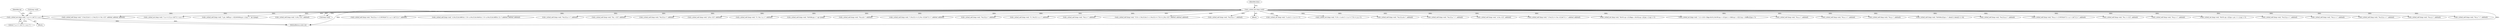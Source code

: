 digraph "0_radare2_bbb4af56003c1afdad67af0c4339267ca38b1017@pointer" {
"1000752" [label="(Call,r_strbuf_set (&op->esil, \"1,a,<<=,$c7,C,=,a,a,=\"))"];
"1000313" [label="(Call,r_strbuf_init (&op->esil))"];
"1000630" [label="(Call,r_strbuf_setf (&op->esil, \"%s,a,|=\", addrbuf))"];
"1000716" [label="(Call,r_strbuf_setf (&op->esil, \"%s,a,^=\", addrbuf))"];
"1000809" [label="(Call,r_strbuf_setf (&op->esil, \"1,%s,[1],&,C,=,1,%s,[1],>>,%s,=[1]\", addrbuf, addrbuf, addrbuf))"];
"1000839" [label="(Call,r_strbuf_set (&op->esil, \"1,a,<<,C,|,a,=,$c7,C,=,a,a,=\"))"];
"1001259" [label="(Call,r_strbuf_setf (&op->esil, \"1,pc,-,0xff,sp,+,=[2],0x%04x,pc,=,2,sp,-=\", op->jump))"];
"1001552" [label="(Call,r_strbuf_setf (&op->esil, \"a,%s,=[1]\", addrbuf))"];
"1000314" [label="(Call,&op->esil)"];
"1001729" [label="(MethodReturn,static int)"];
"1000540" [label="(Call,r_strbuf_setf (&op->esil, \"%s,[1],a,+=,C,NUM,$c7,C,=,a,+=,$c7,C,|=\", addrbuf))"];
"1000498" [label="(Call,r_strbuf_setf (&op->esil, \"a,%s,[1],&,0x80,&,!,!,N,=,a,%s,[1],&,0x40,&,!,!,V,=,a,%s,[1],&,0xff,&,!,Z,=\",addrbuf, addrbuf, addrbuf))"];
"1000775" [label="(Identifier,op)"];
"1001031" [label="(Call,r_strbuf_setf (&op->esil, \"%s,[1],a,==\", addrbuf))"];
"1000950" [label="(Call,r_strbuf_setf (&op->esil, \"%s,--=[1]\", addrbuf))"];
"1001442" [label="(Call,r_strbuf_setf (&op->esil, \"%s,[1],a,=\", addrbuf))"];
"1001596" [label="(Call,r_strbuf_setf (&op->esil, \"y,%s,=[1]\", addrbuf))"];
"1000757" [label="(Literal,\"1,a,<<=,$c7,C,=,a,a,=\")"];
"1000581" [label="(Call,r_strbuf_setf (&op->esil, \"C,!,%s,+,a,-=\", addrbuf))"];
"1001293" [label="(Call,r_strbuf_setf (&op->esil, \"0x%04x,pc,=\", op->jump))"];
"1000673" [label="(Call,r_strbuf_setf (&op->esil, \"%s,a,&=\", addrbuf))"];
"1000853" [label="(Call,r_strbuf_setf (&op->esil, \"1,%s,[1],<<,C,|,%s,=[1],$c7,C,=\", addrbuf, addrbuf))"];
"1001524" [label="(Call,r_strbuf_setf (&op->esil, \"%s,[1],y,=\", addrbuf))"];
"1000752" [label="(Call,r_strbuf_set (&op->esil, \"1,a,<<=,$c7,C,=,a,a,=\"))"];
"1000589" [label="(Call,r_strbuf_setf (&op->esil, \"C,!,%s,[1],+,a,-=\", addrbuf))"];
"1001475" [label="(Call,r_strbuf_setf (&op->esil, \"%s,x,=\", addrbuf))"];
"1000896" [label="(Call,r_strbuf_setf (&op->esil, \"C,N,=,1,%s,[1],&,C,=,1,%s,[1],>>,7,N,<<,|,%s,=[1]\", addrbuf, addrbuf, addrbuf))"];
"1001483" [label="(Call,r_strbuf_setf (&op->esil, \"%s,[1],x,=\", addrbuf))"];
"1000269" [label="(Block,)"];
"1000795" [label="(Call,r_strbuf_set (&op->esil, \"1,a,&,C,=,1,a,>>=\"))"];
"1000313" [label="(Call,r_strbuf_init (&op->esil))"];
"1000882" [label="(Call,r_strbuf_set (&op->esil, \"C,N,=,1,a,&,C,=,1,a,>>,7,N,<<,|,a,=\"))"];
"1000681" [label="(Call,r_strbuf_setf (&op->esil, \"%s,[1],a,&=\", addrbuf))"];
"1000751" [label="(Block,)"];
"1000724" [label="(Call,r_strbuf_setf (&op->esil, \"%s,[1],a,^=\", addrbuf))"];
"1000753" [label="(Call,&op->esil)"];
"1001574" [label="(Call,r_strbuf_setf (&op->esil, \"x,%s,=[1]\", addrbuf))"];
"1000766" [label="(Call,r_strbuf_setf (&op->esil, \"1,%s,[1],<<,%s,=[1],$c7,C,=\", addrbuf, addrbuf))"];
"1001391" [label="(Call,r_strbuf_set (&op->esil, \"0x101,sp,+,[1],flags,=,0x102,sp,+,[2],pc,=,3,sp,+=\"))"];
"1000320" [label="(Identifier,data)"];
"1000455" [label="(Call,r_strbuf_set (&op->esil, \",1,I,=,0,D,=,flags,0x10,|,0x100,sp,+,=[1],pc,1,+,0xfe,sp,+,=[2],3,sp,-=,0xfffe,[2],pc,=\"))"];
"1001434" [label="(Call,r_strbuf_setf (&op->esil, \"%s,a,=\", addrbuf))"];
"1001023" [label="(Call,r_strbuf_setf (&op->esil, \"%s,a,==\", addrbuf))"];
"1001516" [label="(Call,r_strbuf_setf (&op->esil, \"%s,y,=\", addrbuf))"];
"1001314" [label="(Call,r_strbuf_setf (&op->esil, \"0x%04x,[2],pc,=\", data[1] | data[2] << 8))"];
"1000638" [label="(Call,r_strbuf_setf (&op->esil, \"%s,[1],a,|=\", addrbuf))"];
"1000532" [label="(Call,r_strbuf_setf (&op->esil, \"%s,a,+=,C,NUM,$c7,C,=,a,+=,$c7,C,|=\", addrbuf))"];
"1000924" [label="(Call,r_strbuf_setf (&op->esil, \"%s,++=[1]\", addrbuf))"];
"1001113" [label="(Call,r_strbuf_setf (&op->esil, \"%s,y,==\", addrbuf))"];
"1001357" [label="(Call,r_strbuf_set (&op->esil, \"0x101,sp,+,[2],pc,=,pc,++=,2,sp,+=\"))"];
"1001121" [label="(Call,r_strbuf_setf (&op->esil, \"%s,[1],y,==\", addrbuf))"];
"1001068" [label="(Call,r_strbuf_setf (&op->esil, \"%s,x,==\", addrbuf))"];
"1001076" [label="(Call,r_strbuf_setf (&op->esil, \"%s,[1],x,==\", addrbuf))"];
"1000752" -> "1000751"  [label="AST: "];
"1000752" -> "1000757"  [label="CFG: "];
"1000753" -> "1000752"  [label="AST: "];
"1000757" -> "1000752"  [label="AST: "];
"1000775" -> "1000752"  [label="CFG: "];
"1000752" -> "1001729"  [label="DDG: "];
"1000752" -> "1001729"  [label="DDG: "];
"1000313" -> "1000752"  [label="DDG: "];
"1000313" -> "1000269"  [label="AST: "];
"1000313" -> "1000314"  [label="CFG: "];
"1000314" -> "1000313"  [label="AST: "];
"1000320" -> "1000313"  [label="CFG: "];
"1000313" -> "1001729"  [label="DDG: "];
"1000313" -> "1001729"  [label="DDG: "];
"1000313" -> "1000455"  [label="DDG: "];
"1000313" -> "1000498"  [label="DDG: "];
"1000313" -> "1000532"  [label="DDG: "];
"1000313" -> "1000540"  [label="DDG: "];
"1000313" -> "1000581"  [label="DDG: "];
"1000313" -> "1000589"  [label="DDG: "];
"1000313" -> "1000630"  [label="DDG: "];
"1000313" -> "1000638"  [label="DDG: "];
"1000313" -> "1000673"  [label="DDG: "];
"1000313" -> "1000681"  [label="DDG: "];
"1000313" -> "1000716"  [label="DDG: "];
"1000313" -> "1000724"  [label="DDG: "];
"1000313" -> "1000766"  [label="DDG: "];
"1000313" -> "1000795"  [label="DDG: "];
"1000313" -> "1000809"  [label="DDG: "];
"1000313" -> "1000839"  [label="DDG: "];
"1000313" -> "1000853"  [label="DDG: "];
"1000313" -> "1000882"  [label="DDG: "];
"1000313" -> "1000896"  [label="DDG: "];
"1000313" -> "1000924"  [label="DDG: "];
"1000313" -> "1000950"  [label="DDG: "];
"1000313" -> "1001023"  [label="DDG: "];
"1000313" -> "1001031"  [label="DDG: "];
"1000313" -> "1001068"  [label="DDG: "];
"1000313" -> "1001076"  [label="DDG: "];
"1000313" -> "1001113"  [label="DDG: "];
"1000313" -> "1001121"  [label="DDG: "];
"1000313" -> "1001259"  [label="DDG: "];
"1000313" -> "1001293"  [label="DDG: "];
"1000313" -> "1001314"  [label="DDG: "];
"1000313" -> "1001357"  [label="DDG: "];
"1000313" -> "1001391"  [label="DDG: "];
"1000313" -> "1001434"  [label="DDG: "];
"1000313" -> "1001442"  [label="DDG: "];
"1000313" -> "1001475"  [label="DDG: "];
"1000313" -> "1001483"  [label="DDG: "];
"1000313" -> "1001516"  [label="DDG: "];
"1000313" -> "1001524"  [label="DDG: "];
"1000313" -> "1001552"  [label="DDG: "];
"1000313" -> "1001574"  [label="DDG: "];
"1000313" -> "1001596"  [label="DDG: "];
}
